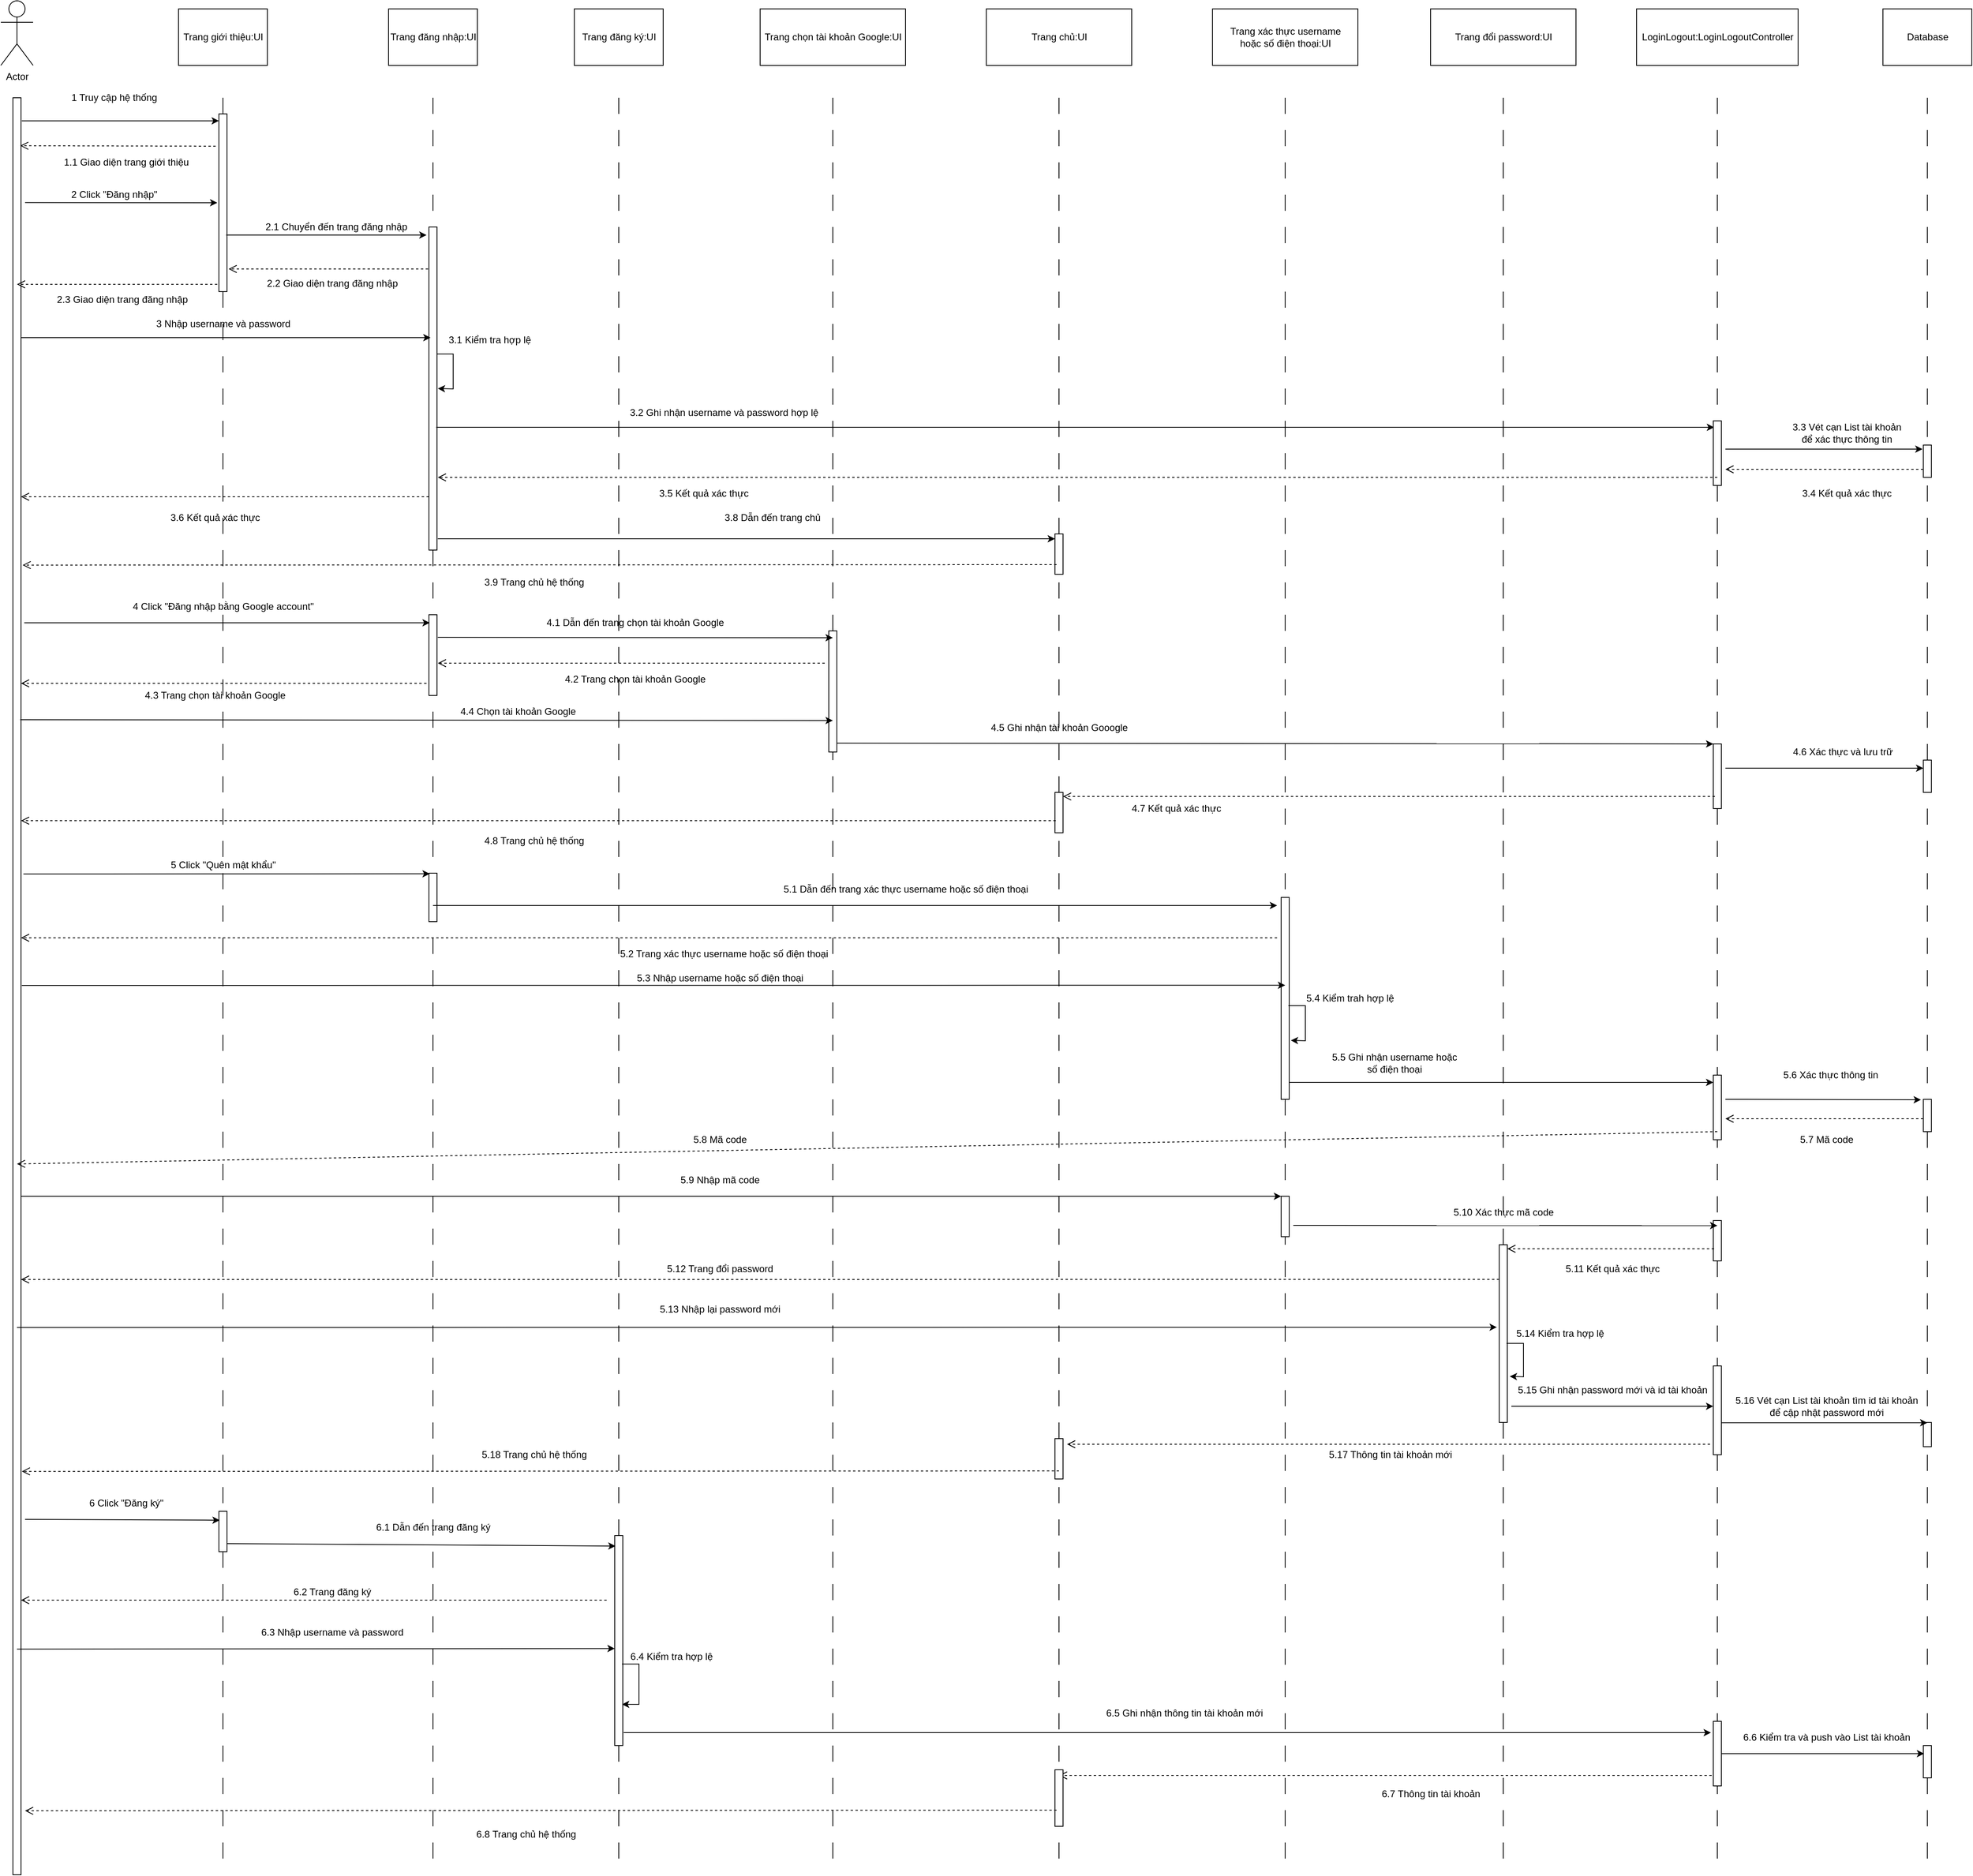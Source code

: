 <mxfile version="13.9.2" type="google"><diagram id="CUPDjBC2wS3wIYwBIbWn" name="Page-1"><mxGraphModel dx="868" dy="492" grid="1" gridSize="10" guides="1" tooltips="1" connect="1" arrows="1" fold="1" page="1" pageScale="1" pageWidth="850" pageHeight="1100" math="0" shadow="0"><root><mxCell id="0"/><mxCell id="1" parent="0"/><mxCell id="hWEHKw0oi7JlBemPA37--1" value="Actor" style="shape=umlActor;verticalLabelPosition=bottom;verticalAlign=top;html=1;" parent="1" vertex="1"><mxGeometry x="80" y="40" width="40" height="80" as="geometry"/></mxCell><mxCell id="hWEHKw0oi7JlBemPA37--2" value="" style="html=1;points=[];perimeter=orthogonalPerimeter;" parent="1" vertex="1"><mxGeometry x="95" y="160" width="10" height="2200" as="geometry"/></mxCell><mxCell id="hWEHKw0oi7JlBemPA37--3" value="Trang giới thiệu:UI" style="html=1;" parent="1" vertex="1"><mxGeometry x="300" y="50" width="110" height="70" as="geometry"/></mxCell><mxCell id="hWEHKw0oi7JlBemPA37--4" value="Trang đăng nhập:UI" style="html=1;" parent="1" vertex="1"><mxGeometry x="560" y="50" width="110" height="70" as="geometry"/></mxCell><mxCell id="hWEHKw0oi7JlBemPA37--5" value="Trang đăng ký:UI" style="html=1;" parent="1" vertex="1"><mxGeometry x="790" y="50" width="110" height="70" as="geometry"/></mxCell><mxCell id="hWEHKw0oi7JlBemPA37--6" value="Trang chọn tài khoản Google:UI" style="html=1;" parent="1" vertex="1"><mxGeometry x="1020" y="50" width="180" height="70" as="geometry"/></mxCell><mxCell id="hWEHKw0oi7JlBemPA37--7" value="LoginLogout:LoginLogoutController" style="html=1;" parent="1" vertex="1"><mxGeometry x="2105" y="50" width="200" height="70" as="geometry"/></mxCell><mxCell id="hWEHKw0oi7JlBemPA37--8" value="Database" style="html=1;" parent="1" vertex="1"><mxGeometry x="2410" y="50" width="110" height="70" as="geometry"/></mxCell><mxCell id="hWEHKw0oi7JlBemPA37--9" value="" style="line;strokeWidth=1;direction=south;html=1;dashed=1;dashPattern=20 20;" parent="1" vertex="1"><mxGeometry x="350" y="160" width="10" height="2200" as="geometry"/></mxCell><mxCell id="hWEHKw0oi7JlBemPA37--12" value="" style="line;strokeWidth=1;direction=south;html=1;dashed=1;dashPattern=20 20;" parent="1" vertex="1"><mxGeometry x="610" y="160" width="10" height="2200" as="geometry"/></mxCell><mxCell id="hWEHKw0oi7JlBemPA37--13" value="" style="line;strokeWidth=1;direction=south;html=1;dashed=1;dashPattern=20 20;" parent="1" vertex="1"><mxGeometry x="840" y="160" width="10" height="2200" as="geometry"/></mxCell><mxCell id="hWEHKw0oi7JlBemPA37--14" value="" style="line;strokeWidth=1;direction=south;html=1;dashed=1;dashPattern=20 20;" parent="1" vertex="1"><mxGeometry x="1105" y="160" width="10" height="2200" as="geometry"/></mxCell><mxCell id="hWEHKw0oi7JlBemPA37--15" value="" style="line;strokeWidth=1;direction=south;html=1;dashed=1;dashPattern=20 20;" parent="1" vertex="1"><mxGeometry x="2200" y="160" width="10" height="2200" as="geometry"/></mxCell><mxCell id="hWEHKw0oi7JlBemPA37--16" value="" style="line;strokeWidth=1;direction=south;html=1;dashed=1;dashPattern=20 20;" parent="1" vertex="1"><mxGeometry x="2460" y="160" width="10" height="2200" as="geometry"/></mxCell><mxCell id="p5-qOaC-s5aJqxUV4c3C-1" value="" style="endArrow=classic;html=1;exitX=1.1;exitY=0.013;exitDx=0;exitDy=0;exitPerimeter=0;" parent="1" source="hWEHKw0oi7JlBemPA37--2" target="p5-qOaC-s5aJqxUV4c3C-2" edge="1"><mxGeometry width="50" height="50" relative="1" as="geometry"><mxPoint x="420" y="280" as="sourcePoint"/><mxPoint x="310" y="182" as="targetPoint"/></mxGeometry></mxCell><mxCell id="p5-qOaC-s5aJqxUV4c3C-2" value="" style="html=1;points=[];perimeter=orthogonalPerimeter;" parent="1" vertex="1"><mxGeometry x="350" y="180" width="10" height="220" as="geometry"/></mxCell><mxCell id="p5-qOaC-s5aJqxUV4c3C-3" value="1 Truy cập hệ thống" style="text;html=1;align=center;verticalAlign=middle;resizable=0;points=[];autosize=1;" parent="1" vertex="1"><mxGeometry x="160" y="150" width="120" height="20" as="geometry"/></mxCell><mxCell id="p5-qOaC-s5aJqxUV4c3C-4" value="" style="html=1;verticalAlign=bottom;endArrow=open;dashed=1;endSize=8;entryX=0.9;entryY=0.027;entryDx=0;entryDy=0;entryPerimeter=0;" parent="1" target="hWEHKw0oi7JlBemPA37--2" edge="1"><mxGeometry relative="1" as="geometry"><mxPoint x="346" y="220" as="sourcePoint"/><mxPoint x="400" y="260" as="targetPoint"/></mxGeometry></mxCell><mxCell id="p5-qOaC-s5aJqxUV4c3C-5" value="1.1 Giao diện trang giới thiệu" style="text;html=1;align=center;verticalAlign=middle;resizable=0;points=[];autosize=1;" parent="1" vertex="1"><mxGeometry x="150" y="230" width="170" height="20" as="geometry"/></mxCell><mxCell id="55dlHWqu9DWazeISwio_-1" value="" style="endArrow=classic;html=1;exitX=1.5;exitY=0.059;exitDx=0;exitDy=0;exitPerimeter=0;" edge="1" parent="1" source="hWEHKw0oi7JlBemPA37--2"><mxGeometry width="50" height="50" relative="1" as="geometry"><mxPoint x="420" y="380" as="sourcePoint"/><mxPoint x="348" y="290" as="targetPoint"/></mxGeometry></mxCell><mxCell id="55dlHWqu9DWazeISwio_-2" value="2 Click &quot;Đăng nhập&quot;" style="text;html=1;align=center;verticalAlign=middle;resizable=0;points=[];autosize=1;" vertex="1" parent="1"><mxGeometry x="160" y="270" width="120" height="20" as="geometry"/></mxCell><mxCell id="55dlHWqu9DWazeISwio_-12" style="edgeStyle=orthogonalEdgeStyle;rounded=0;orthogonalLoop=1;jettySize=auto;html=1;exitX=0.9;exitY=0.393;exitDx=0;exitDy=0;exitPerimeter=0;" edge="1" parent="1" source="55dlHWqu9DWazeISwio_-3"><mxGeometry relative="1" as="geometry"><mxPoint x="621" y="520" as="targetPoint"/></mxGeometry></mxCell><mxCell id="55dlHWqu9DWazeISwio_-3" value="" style="html=1;points=[];perimeter=orthogonalPerimeter;" vertex="1" parent="1"><mxGeometry x="610" y="320" width="10" height="400" as="geometry"/></mxCell><mxCell id="55dlHWqu9DWazeISwio_-4" value="" style="endArrow=classic;html=1;exitX=0.9;exitY=0.682;exitDx=0;exitDy=0;exitPerimeter=0;" edge="1" parent="1" source="p5-qOaC-s5aJqxUV4c3C-2"><mxGeometry width="50" height="50" relative="1" as="geometry"><mxPoint x="420" y="410" as="sourcePoint"/><mxPoint x="607" y="330" as="targetPoint"/></mxGeometry></mxCell><mxCell id="55dlHWqu9DWazeISwio_-5" value="2.1 Chuyển đến trang đăng nhập" style="text;html=1;align=center;verticalAlign=middle;resizable=0;points=[];autosize=1;" vertex="1" parent="1"><mxGeometry x="400" y="310" width="190" height="20" as="geometry"/></mxCell><mxCell id="55dlHWqu9DWazeISwio_-6" value="" style="html=1;verticalAlign=bottom;endArrow=open;dashed=1;endSize=8;" edge="1" parent="1"><mxGeometry relative="1" as="geometry"><mxPoint x="609" y="372" as="sourcePoint"/><mxPoint x="362" y="372" as="targetPoint"/></mxGeometry></mxCell><mxCell id="55dlHWqu9DWazeISwio_-7" value="2.2 Giao diện trang đăng nhập" style="text;html=1;align=center;verticalAlign=middle;resizable=0;points=[];autosize=1;" vertex="1" parent="1"><mxGeometry x="400" y="380" width="180" height="20" as="geometry"/></mxCell><mxCell id="55dlHWqu9DWazeISwio_-8" value="" style="html=1;verticalAlign=bottom;endArrow=open;dashed=1;endSize=8;entryX=0.5;entryY=0.105;entryDx=0;entryDy=0;entryPerimeter=0;exitX=-0.2;exitY=0.959;exitDx=0;exitDy=0;exitPerimeter=0;" edge="1" parent="1" source="p5-qOaC-s5aJqxUV4c3C-2" target="hWEHKw0oi7JlBemPA37--2"><mxGeometry relative="1" as="geometry"><mxPoint x="480" y="380" as="sourcePoint"/><mxPoint x="400" y="380" as="targetPoint"/></mxGeometry></mxCell><mxCell id="55dlHWqu9DWazeISwio_-9" value="2.3 Giao diện trang đăng nhập" style="text;html=1;align=center;verticalAlign=middle;resizable=0;points=[];autosize=1;" vertex="1" parent="1"><mxGeometry x="140" y="400" width="180" height="20" as="geometry"/></mxCell><mxCell id="55dlHWqu9DWazeISwio_-10" value="" style="endArrow=classic;html=1;exitX=1;exitY=0.135;exitDx=0;exitDy=0;exitPerimeter=0;" edge="1" parent="1" source="hWEHKw0oi7JlBemPA37--2"><mxGeometry width="50" height="50" relative="1" as="geometry"><mxPoint x="420" y="460" as="sourcePoint"/><mxPoint x="612" y="457" as="targetPoint"/></mxGeometry></mxCell><mxCell id="55dlHWqu9DWazeISwio_-11" value="3 Nhập username và password" style="text;html=1;align=center;verticalAlign=middle;resizable=0;points=[];autosize=1;" vertex="1" parent="1"><mxGeometry x="265" y="430" width="180" height="20" as="geometry"/></mxCell><mxCell id="55dlHWqu9DWazeISwio_-13" value="3.1 Kiểm tra hợp lệ" style="text;html=1;align=center;verticalAlign=middle;resizable=0;points=[];autosize=1;" vertex="1" parent="1"><mxGeometry x="625" y="450" width="120" height="20" as="geometry"/></mxCell><mxCell id="55dlHWqu9DWazeISwio_-16" value="Trang chủ:UI" style="html=1;" vertex="1" parent="1"><mxGeometry x="1300" y="50" width="180" height="70" as="geometry"/></mxCell><mxCell id="55dlHWqu9DWazeISwio_-17" value="" style="line;strokeWidth=1;direction=south;html=1;dashed=1;dashPattern=20 20;" vertex="1" parent="1"><mxGeometry x="1385" y="160" width="10" height="2200" as="geometry"/></mxCell><mxCell id="55dlHWqu9DWazeISwio_-18" value="" style="endArrow=classic;html=1;entryX=0.1;entryY=0.1;entryDx=0;entryDy=0;entryPerimeter=0;" edge="1" parent="1" target="55dlHWqu9DWazeISwio_-19"><mxGeometry width="50" height="50" relative="1" as="geometry"><mxPoint x="619" y="568" as="sourcePoint"/><mxPoint x="1350" y="568" as="targetPoint"/></mxGeometry></mxCell><mxCell id="55dlHWqu9DWazeISwio_-19" value="" style="html=1;points=[];perimeter=orthogonalPerimeter;" vertex="1" parent="1"><mxGeometry x="2200" y="560" width="10" height="80" as="geometry"/></mxCell><mxCell id="55dlHWqu9DWazeISwio_-20" value="3.2 Ghi nhận username và password hợp lệ" style="text;html=1;align=center;verticalAlign=middle;resizable=0;points=[];autosize=1;" vertex="1" parent="1"><mxGeometry x="850" y="540" width="250" height="20" as="geometry"/></mxCell><mxCell id="55dlHWqu9DWazeISwio_-21" value="" style="html=1;points=[];perimeter=orthogonalPerimeter;" vertex="1" parent="1"><mxGeometry x="2460" y="590" width="10" height="40" as="geometry"/></mxCell><mxCell id="55dlHWqu9DWazeISwio_-22" value="" style="endArrow=classic;html=1;entryX=-0.1;entryY=0.125;entryDx=0;entryDy=0;entryPerimeter=0;exitX=1.5;exitY=0.438;exitDx=0;exitDy=0;exitPerimeter=0;" edge="1" parent="1" source="55dlHWqu9DWazeISwio_-19" target="55dlHWqu9DWazeISwio_-21"><mxGeometry width="50" height="50" relative="1" as="geometry"><mxPoint x="1970" y="595" as="sourcePoint"/><mxPoint x="1790" y="460" as="targetPoint"/></mxGeometry></mxCell><mxCell id="55dlHWqu9DWazeISwio_-23" value="&lt;div&gt;3.3 Vét cạn List tài khoản&lt;/div&gt;&lt;div&gt;để xác thực thông tin&lt;/div&gt;" style="text;html=1;align=center;verticalAlign=middle;resizable=0;points=[];autosize=1;" vertex="1" parent="1"><mxGeometry x="2290" y="560" width="150" height="30" as="geometry"/></mxCell><mxCell id="55dlHWqu9DWazeISwio_-24" value="" style="html=1;verticalAlign=bottom;endArrow=open;dashed=1;endSize=8;exitX=0;exitY=0.75;exitDx=0;exitDy=0;exitPerimeter=0;entryX=1.5;entryY=0.75;entryDx=0;entryDy=0;entryPerimeter=0;" edge="1" parent="1" source="55dlHWqu9DWazeISwio_-21" target="55dlHWqu9DWazeISwio_-19"><mxGeometry relative="1" as="geometry"><mxPoint x="1900" y="490" as="sourcePoint"/><mxPoint x="1820" y="490" as="targetPoint"/></mxGeometry></mxCell><mxCell id="55dlHWqu9DWazeISwio_-25" value="3.4 Kết quả xác thực" style="text;html=1;align=center;verticalAlign=middle;resizable=0;points=[];autosize=1;" vertex="1" parent="1"><mxGeometry x="2300" y="640" width="130" height="20" as="geometry"/></mxCell><mxCell id="55dlHWqu9DWazeISwio_-26" value="" style="html=1;verticalAlign=bottom;endArrow=open;dashed=1;endSize=8;exitX=0.5;exitY=0.875;exitDx=0;exitDy=0;exitPerimeter=0;" edge="1" parent="1" source="55dlHWqu9DWazeISwio_-19"><mxGeometry relative="1" as="geometry"><mxPoint x="1663" y="630" as="sourcePoint"/><mxPoint x="621" y="630" as="targetPoint"/></mxGeometry></mxCell><mxCell id="55dlHWqu9DWazeISwio_-27" value="3.5 Kết quả xác thực" style="text;html=1;align=center;verticalAlign=middle;resizable=0;points=[];autosize=1;" vertex="1" parent="1"><mxGeometry x="885" y="640" width="130" height="20" as="geometry"/></mxCell><mxCell id="55dlHWqu9DWazeISwio_-28" value="" style="html=1;verticalAlign=bottom;endArrow=open;dashed=1;endSize=8;exitX=0;exitY=0.835;exitDx=0;exitDy=0;exitPerimeter=0;" edge="1" parent="1" source="55dlHWqu9DWazeISwio_-3" target="hWEHKw0oi7JlBemPA37--2"><mxGeometry relative="1" as="geometry"><mxPoint x="480" y="520" as="sourcePoint"/><mxPoint x="400" y="520" as="targetPoint"/></mxGeometry></mxCell><mxCell id="55dlHWqu9DWazeISwio_-29" value="3.6 Kết quả xác thực" style="text;html=1;align=center;verticalAlign=middle;resizable=0;points=[];autosize=1;" vertex="1" parent="1"><mxGeometry x="280" y="670" width="130" height="20" as="geometry"/></mxCell><mxCell id="55dlHWqu9DWazeISwio_-30" value="" style="html=1;points=[];perimeter=orthogonalPerimeter;" vertex="1" parent="1"><mxGeometry x="1385" y="700" width="10" height="50" as="geometry"/></mxCell><mxCell id="55dlHWqu9DWazeISwio_-31" value="" style="endArrow=classic;html=1;entryX=0;entryY=0.12;entryDx=0;entryDy=0;entryPerimeter=0;" edge="1" parent="1" target="55dlHWqu9DWazeISwio_-30"><mxGeometry width="50" height="50" relative="1" as="geometry"><mxPoint x="621" y="706" as="sourcePoint"/><mxPoint x="1050" y="550" as="targetPoint"/></mxGeometry></mxCell><mxCell id="55dlHWqu9DWazeISwio_-32" value="3.8 Dẫn đến trang chủ" style="text;html=1;align=center;verticalAlign=middle;resizable=0;points=[];autosize=1;" vertex="1" parent="1"><mxGeometry x="965" y="670" width="140" height="20" as="geometry"/></mxCell><mxCell id="55dlHWqu9DWazeISwio_-33" value="" style="html=1;verticalAlign=bottom;endArrow=open;dashed=1;endSize=8;exitX=0.2;exitY=0.76;exitDx=0;exitDy=0;exitPerimeter=0;entryX=1.2;entryY=0.263;entryDx=0;entryDy=0;entryPerimeter=0;" edge="1" parent="1" source="55dlHWqu9DWazeISwio_-30" target="hWEHKw0oi7JlBemPA37--2"><mxGeometry relative="1" as="geometry"><mxPoint x="1060" y="570" as="sourcePoint"/><mxPoint x="980" y="570" as="targetPoint"/></mxGeometry></mxCell><mxCell id="55dlHWqu9DWazeISwio_-34" value="3.9 Trang chủ hệ thống" style="text;html=1;align=center;verticalAlign=middle;resizable=0;points=[];autosize=1;" vertex="1" parent="1"><mxGeometry x="670" y="750" width="140" height="20" as="geometry"/></mxCell><mxCell id="55dlHWqu9DWazeISwio_-35" value="" style="html=1;points=[];perimeter=orthogonalPerimeter;" vertex="1" parent="1"><mxGeometry x="610" y="800" width="10" height="100" as="geometry"/></mxCell><mxCell id="55dlHWqu9DWazeISwio_-36" value="" style="endArrow=classic;html=1;entryX=0.1;entryY=0.1;entryDx=0;entryDy=0;entryPerimeter=0;" edge="1" parent="1" target="55dlHWqu9DWazeISwio_-35"><mxGeometry width="50" height="50" relative="1" as="geometry"><mxPoint x="109" y="810" as="sourcePoint"/><mxPoint x="450" y="700" as="targetPoint"/></mxGeometry></mxCell><mxCell id="55dlHWqu9DWazeISwio_-37" value="4 Click &quot;Đăng nhập bằng Google account&quot;" style="text;html=1;align=center;verticalAlign=middle;resizable=0;points=[];autosize=1;" vertex="1" parent="1"><mxGeometry x="235" y="780" width="240" height="20" as="geometry"/></mxCell><mxCell id="55dlHWqu9DWazeISwio_-38" value="" style="html=1;points=[];perimeter=orthogonalPerimeter;" vertex="1" parent="1"><mxGeometry x="1105" y="820" width="10" height="150" as="geometry"/></mxCell><mxCell id="55dlHWqu9DWazeISwio_-39" value="" style="endArrow=classic;html=1;entryX=0.5;entryY=0.057;entryDx=0;entryDy=0;entryPerimeter=0;" edge="1" parent="1" target="55dlHWqu9DWazeISwio_-38"><mxGeometry width="50" height="50" relative="1" as="geometry"><mxPoint x="621" y="828" as="sourcePoint"/><mxPoint x="800" y="780" as="targetPoint"/></mxGeometry></mxCell><mxCell id="55dlHWqu9DWazeISwio_-40" value="4.1 Dẫn đến trang chọn tài khoản Google" style="text;html=1;align=center;verticalAlign=middle;resizable=0;points=[];autosize=1;" vertex="1" parent="1"><mxGeometry x="745" y="800" width="240" height="20" as="geometry"/></mxCell><mxCell id="55dlHWqu9DWazeISwio_-41" value="" style="html=1;verticalAlign=bottom;endArrow=open;dashed=1;endSize=8;entryX=1.1;entryY=0.6;entryDx=0;entryDy=0;entryPerimeter=0;" edge="1" parent="1" target="55dlHWqu9DWazeISwio_-35"><mxGeometry relative="1" as="geometry"><mxPoint x="1100" y="860" as="sourcePoint"/><mxPoint x="750" y="810" as="targetPoint"/></mxGeometry></mxCell><mxCell id="55dlHWqu9DWazeISwio_-43" value="4.2 Trang chọn tài khoản Google" style="text;html=1;align=center;verticalAlign=middle;resizable=0;points=[];autosize=1;" vertex="1" parent="1"><mxGeometry x="770" y="870" width="190" height="20" as="geometry"/></mxCell><mxCell id="55dlHWqu9DWazeISwio_-44" value="" style="html=1;verticalAlign=bottom;endArrow=open;dashed=1;endSize=8;exitX=-0.3;exitY=0.85;exitDx=0;exitDy=0;exitPerimeter=0;" edge="1" parent="1" source="55dlHWqu9DWazeISwio_-35" target="hWEHKw0oi7JlBemPA37--2"><mxGeometry relative="1" as="geometry"><mxPoint x="520" y="810" as="sourcePoint"/><mxPoint x="440" y="810" as="targetPoint"/></mxGeometry></mxCell><mxCell id="55dlHWqu9DWazeISwio_-46" value="4.3 Trang chọn tài khoản Google" style="text;html=1;align=center;verticalAlign=middle;resizable=0;points=[];autosize=1;" vertex="1" parent="1"><mxGeometry x="250" y="890" width="190" height="20" as="geometry"/></mxCell><mxCell id="55dlHWqu9DWazeISwio_-47" value="" style="endArrow=classic;html=1;exitX=0.9;exitY=0.35;exitDx=0;exitDy=0;exitPerimeter=0;" edge="1" parent="1" source="hWEHKw0oi7JlBemPA37--2"><mxGeometry width="50" height="50" relative="1" as="geometry"><mxPoint x="109" y="931" as="sourcePoint"/><mxPoint x="1110" y="931" as="targetPoint"/></mxGeometry></mxCell><mxCell id="55dlHWqu9DWazeISwio_-48" value="4.4 Chọn tài khoản Google" style="text;html=1;align=center;verticalAlign=middle;resizable=0;points=[];autosize=1;" vertex="1" parent="1"><mxGeometry x="640" y="910" width="160" height="20" as="geometry"/></mxCell><mxCell id="55dlHWqu9DWazeISwio_-49" value="" style="html=1;points=[];perimeter=orthogonalPerimeter;" vertex="1" parent="1"><mxGeometry x="2200" y="960" width="10" height="80" as="geometry"/></mxCell><mxCell id="55dlHWqu9DWazeISwio_-50" value="" style="endArrow=classic;html=1;exitX=1;exitY=0.927;exitDx=0;exitDy=0;exitPerimeter=0;" edge="1" parent="1" source="55dlHWqu9DWazeISwio_-38" target="55dlHWqu9DWazeISwio_-49"><mxGeometry width="50" height="50" relative="1" as="geometry"><mxPoint x="1310" y="1020" as="sourcePoint"/><mxPoint x="1360" y="970" as="targetPoint"/></mxGeometry></mxCell><mxCell id="55dlHWqu9DWazeISwio_-51" value="4.5 Ghi nhận tài khoản Gooogle" style="text;html=1;align=center;verticalAlign=middle;resizable=0;points=[];autosize=1;" vertex="1" parent="1"><mxGeometry x="1295" y="930" width="190" height="20" as="geometry"/></mxCell><mxCell id="55dlHWqu9DWazeISwio_-52" value="" style="html=1;points=[];perimeter=orthogonalPerimeter;" vertex="1" parent="1"><mxGeometry x="2460" y="980" width="10" height="40" as="geometry"/></mxCell><mxCell id="55dlHWqu9DWazeISwio_-53" value="" style="endArrow=classic;html=1;exitX=1.5;exitY=0.375;exitDx=0;exitDy=0;exitPerimeter=0;" edge="1" parent="1" source="55dlHWqu9DWazeISwio_-49" target="55dlHWqu9DWazeISwio_-52"><mxGeometry width="50" height="50" relative="1" as="geometry"><mxPoint x="1860" y="1020" as="sourcePoint"/><mxPoint x="1910" y="970" as="targetPoint"/></mxGeometry></mxCell><mxCell id="55dlHWqu9DWazeISwio_-54" value="4.6 Xác thực và lưu trữ" style="text;html=1;align=center;verticalAlign=middle;resizable=0;points=[];autosize=1;" vertex="1" parent="1"><mxGeometry x="2290" y="960" width="140" height="20" as="geometry"/></mxCell><mxCell id="55dlHWqu9DWazeISwio_-55" value="" style="html=1;points=[];perimeter=orthogonalPerimeter;" vertex="1" parent="1"><mxGeometry x="1385" y="1020" width="10" height="50" as="geometry"/></mxCell><mxCell id="55dlHWqu9DWazeISwio_-56" value="" style="html=1;verticalAlign=bottom;endArrow=open;dashed=1;endSize=8;exitX=0.2;exitY=0.813;exitDx=0;exitDy=0;exitPerimeter=0;" edge="1" parent="1" source="55dlHWqu9DWazeISwio_-49" target="55dlHWqu9DWazeISwio_-55"><mxGeometry relative="1" as="geometry"><mxPoint x="1520" y="1030" as="sourcePoint"/><mxPoint x="1440" y="1030" as="targetPoint"/></mxGeometry></mxCell><mxCell id="55dlHWqu9DWazeISwio_-57" value="4.7 Kết quả xác thực" style="text;html=1;align=center;verticalAlign=middle;resizable=0;points=[];autosize=1;" vertex="1" parent="1"><mxGeometry x="1470" y="1030" width="130" height="20" as="geometry"/></mxCell><mxCell id="55dlHWqu9DWazeISwio_-58" value="" style="html=1;verticalAlign=bottom;endArrow=open;dashed=1;endSize=8;exitX=0.1;exitY=0.7;exitDx=0;exitDy=0;exitPerimeter=0;" edge="1" parent="1" source="55dlHWqu9DWazeISwio_-55" target="hWEHKw0oi7JlBemPA37--2"><mxGeometry relative="1" as="geometry"><mxPoint x="1260" y="1030" as="sourcePoint"/><mxPoint x="1180" y="1030" as="targetPoint"/></mxGeometry></mxCell><mxCell id="55dlHWqu9DWazeISwio_-59" value="4.8 Trang chủ hệ thống" style="text;html=1;align=center;verticalAlign=middle;resizable=0;points=[];autosize=1;" vertex="1" parent="1"><mxGeometry x="670" y="1070" width="140" height="20" as="geometry"/></mxCell><mxCell id="55dlHWqu9DWazeISwio_-60" value="" style="html=1;points=[];perimeter=orthogonalPerimeter;" vertex="1" parent="1"><mxGeometry x="610" y="1120" width="10" height="60" as="geometry"/></mxCell><mxCell id="55dlHWqu9DWazeISwio_-61" value="" style="endArrow=classic;html=1;entryX=0.1;entryY=0.013;entryDx=0;entryDy=0;entryPerimeter=0;" edge="1" parent="1" target="55dlHWqu9DWazeISwio_-60"><mxGeometry width="50" height="50" relative="1" as="geometry"><mxPoint x="108" y="1121" as="sourcePoint"/><mxPoint x="450" y="1120" as="targetPoint"/></mxGeometry></mxCell><mxCell id="55dlHWqu9DWazeISwio_-62" value="5 Click &quot;Quên mật khẩu&quot;" style="text;html=1;align=center;verticalAlign=middle;resizable=0;points=[];autosize=1;" vertex="1" parent="1"><mxGeometry x="280" y="1100" width="150" height="20" as="geometry"/></mxCell><mxCell id="55dlHWqu9DWazeISwio_-64" value="&lt;div&gt;Trang xác thực username&lt;/div&gt;&lt;div&gt;hoặc số điện thoại:UI&lt;/div&gt;" style="html=1;" vertex="1" parent="1"><mxGeometry x="1580" y="50" width="180" height="70" as="geometry"/></mxCell><mxCell id="55dlHWqu9DWazeISwio_-65" value="" style="line;strokeWidth=1;direction=south;html=1;dashed=1;dashPattern=20 20;" vertex="1" parent="1"><mxGeometry x="1665" y="160" width="10" height="2200" as="geometry"/></mxCell><mxCell id="55dlHWqu9DWazeISwio_-66" value="" style="html=1;points=[];perimeter=orthogonalPerimeter;" vertex="1" parent="1"><mxGeometry x="1665" y="1150" width="10" height="250" as="geometry"/></mxCell><mxCell id="55dlHWqu9DWazeISwio_-67" value="" style="endArrow=classic;html=1;" edge="1" parent="1"><mxGeometry width="50" height="50" relative="1" as="geometry"><mxPoint x="615" y="1160" as="sourcePoint"/><mxPoint x="1660" y="1160" as="targetPoint"/></mxGeometry></mxCell><mxCell id="55dlHWqu9DWazeISwio_-68" value="5.1 Dẫn đến trang xác thực username hoặc số điện thoại" style="text;html=1;align=center;verticalAlign=middle;resizable=0;points=[];autosize=1;" vertex="1" parent="1"><mxGeometry x="1040" y="1130" width="320" height="20" as="geometry"/></mxCell><mxCell id="55dlHWqu9DWazeISwio_-69" value="" style="html=1;verticalAlign=bottom;endArrow=open;dashed=1;endSize=8;" edge="1" parent="1" target="hWEHKw0oi7JlBemPA37--2"><mxGeometry relative="1" as="geometry"><mxPoint x="1660" y="1200" as="sourcePoint"/><mxPoint x="1420" y="1170" as="targetPoint"/></mxGeometry></mxCell><mxCell id="55dlHWqu9DWazeISwio_-70" value="5.2 Trang xác thực username hoặc số điện thoại" style="text;html=1;align=center;verticalAlign=middle;resizable=0;points=[];autosize=1;" vertex="1" parent="1"><mxGeometry x="840" y="1210" width="270" height="20" as="geometry"/></mxCell><mxCell id="55dlHWqu9DWazeISwio_-71" value="" style="endArrow=classic;html=1;entryX=0.5;entryY=0.435;entryDx=0;entryDy=0;entryPerimeter=0;" edge="1" parent="1" target="55dlHWqu9DWazeISwio_-66"><mxGeometry width="50" height="50" relative="1" as="geometry"><mxPoint x="106" y="1259" as="sourcePoint"/><mxPoint x="370" y="1150" as="targetPoint"/></mxGeometry></mxCell><mxCell id="55dlHWqu9DWazeISwio_-72" value="5.3 Nhập username hoặc số điện thoại" style="text;html=1;align=center;verticalAlign=middle;resizable=0;points=[];autosize=1;" vertex="1" parent="1"><mxGeometry x="860" y="1240" width="220" height="20" as="geometry"/></mxCell><mxCell id="55dlHWqu9DWazeISwio_-74" style="edgeStyle=orthogonalEdgeStyle;rounded=0;orthogonalLoop=1;jettySize=auto;html=1;exitX=0.9;exitY=0.536;exitDx=0;exitDy=0;exitPerimeter=0;" edge="1" parent="1" source="55dlHWqu9DWazeISwio_-66"><mxGeometry relative="1" as="geometry"><mxPoint x="1677" y="1327" as="targetPoint"/></mxGeometry></mxCell><mxCell id="55dlHWqu9DWazeISwio_-75" value="5.4 Kiểm trah hợp lệ" style="text;html=1;align=center;verticalAlign=middle;resizable=0;points=[];autosize=1;" vertex="1" parent="1"><mxGeometry x="1690" y="1265" width="120" height="20" as="geometry"/></mxCell><mxCell id="55dlHWqu9DWazeISwio_-78" value="" style="endArrow=classic;html=1;exitX=1;exitY=0.916;exitDx=0;exitDy=0;exitPerimeter=0;" edge="1" parent="1" source="55dlHWqu9DWazeISwio_-66" target="55dlHWqu9DWazeISwio_-79"><mxGeometry width="50" height="50" relative="1" as="geometry"><mxPoint x="1970" y="1200" as="sourcePoint"/><mxPoint x="2020" y="1150" as="targetPoint"/></mxGeometry></mxCell><mxCell id="55dlHWqu9DWazeISwio_-79" value="" style="html=1;points=[];perimeter=orthogonalPerimeter;" vertex="1" parent="1"><mxGeometry x="2200" y="1370" width="10" height="80" as="geometry"/></mxCell><mxCell id="55dlHWqu9DWazeISwio_-80" value="&lt;div&gt;5.5 Ghi nhận username hoặc &lt;br&gt;&lt;/div&gt;&lt;div&gt;số điện thoại&lt;br&gt;&lt;/div&gt;" style="text;html=1;align=center;verticalAlign=middle;resizable=0;points=[];autosize=1;" vertex="1" parent="1"><mxGeometry x="1720" y="1340" width="170" height="30" as="geometry"/></mxCell><mxCell id="55dlHWqu9DWazeISwio_-81" value="" style="html=1;points=[];perimeter=orthogonalPerimeter;" vertex="1" parent="1"><mxGeometry x="2460" y="1400" width="10" height="40" as="geometry"/></mxCell><mxCell id="55dlHWqu9DWazeISwio_-82" value="" style="endArrow=classic;html=1;exitX=1.5;exitY=0.375;exitDx=0;exitDy=0;exitPerimeter=0;entryX=-0.3;entryY=0.013;entryDx=0;entryDy=0;entryPerimeter=0;" edge="1" parent="1" source="55dlHWqu9DWazeISwio_-79" target="55dlHWqu9DWazeISwio_-81"><mxGeometry width="50" height="50" relative="1" as="geometry"><mxPoint x="1910" y="1330" as="sourcePoint"/><mxPoint x="1960" y="1280" as="targetPoint"/></mxGeometry></mxCell><mxCell id="55dlHWqu9DWazeISwio_-83" value="5.6 Xác thực thông tin" style="text;html=1;align=center;verticalAlign=middle;resizable=0;points=[];autosize=1;" vertex="1" parent="1"><mxGeometry x="2280" y="1360" width="130" height="20" as="geometry"/></mxCell><mxCell id="55dlHWqu9DWazeISwio_-84" value="" style="html=1;verticalAlign=bottom;endArrow=open;dashed=1;endSize=8;exitX=0;exitY=0.6;exitDx=0;exitDy=0;exitPerimeter=0;entryX=1.5;entryY=0.675;entryDx=0;entryDy=0;entryPerimeter=0;" edge="1" parent="1" source="55dlHWqu9DWazeISwio_-81" target="55dlHWqu9DWazeISwio_-79"><mxGeometry relative="1" as="geometry"><mxPoint x="1970" y="1370" as="sourcePoint"/><mxPoint x="1890" y="1370" as="targetPoint"/></mxGeometry></mxCell><mxCell id="55dlHWqu9DWazeISwio_-85" value="5.7 Mã code" style="text;html=1;align=center;verticalAlign=middle;resizable=0;points=[];autosize=1;" vertex="1" parent="1"><mxGeometry x="2300" y="1440" width="80" height="20" as="geometry"/></mxCell><mxCell id="55dlHWqu9DWazeISwio_-86" value="" style="html=1;verticalAlign=bottom;endArrow=open;dashed=1;endSize=8;exitX=0.5;exitY=0.875;exitDx=0;exitDy=0;exitPerimeter=0;entryX=0.5;entryY=0.6;entryDx=0;entryDy=0;entryPerimeter=0;" edge="1" parent="1" source="55dlHWqu9DWazeISwio_-79" target="hWEHKw0oi7JlBemPA37--2"><mxGeometry relative="1" as="geometry"><mxPoint x="1750" y="1440" as="sourcePoint"/><mxPoint x="120" y="2030" as="targetPoint"/></mxGeometry></mxCell><mxCell id="55dlHWqu9DWazeISwio_-87" value="5.8 Mã code" style="text;html=1;align=center;verticalAlign=middle;resizable=0;points=[];autosize=1;" vertex="1" parent="1"><mxGeometry x="930" y="1440" width="80" height="20" as="geometry"/></mxCell><mxCell id="55dlHWqu9DWazeISwio_-88" value="" style="html=1;points=[];perimeter=orthogonalPerimeter;" vertex="1" parent="1"><mxGeometry x="1665" y="1520" width="10" height="50" as="geometry"/></mxCell><mxCell id="55dlHWqu9DWazeISwio_-89" value="" style="endArrow=classic;html=1;" edge="1" parent="1" source="hWEHKw0oi7JlBemPA37--2" target="55dlHWqu9DWazeISwio_-88"><mxGeometry width="50" height="50" relative="1" as="geometry"><mxPoint x="180" y="1360" as="sourcePoint"/><mxPoint x="230" y="1310" as="targetPoint"/></mxGeometry></mxCell><mxCell id="55dlHWqu9DWazeISwio_-90" value="5.9 Nhập mã code" style="text;html=1;align=center;verticalAlign=middle;resizable=0;points=[];autosize=1;" vertex="1" parent="1"><mxGeometry x="915" y="1490" width="110" height="20" as="geometry"/></mxCell><mxCell id="55dlHWqu9DWazeISwio_-91" value="" style="html=1;points=[];perimeter=orthogonalPerimeter;" vertex="1" parent="1"><mxGeometry x="2200" y="1550" width="10" height="50" as="geometry"/></mxCell><mxCell id="55dlHWqu9DWazeISwio_-92" value="" style="endArrow=classic;html=1;entryX=0.5;entryY=0.125;entryDx=0;entryDy=0;entryPerimeter=0;" edge="1" parent="1" target="55dlHWqu9DWazeISwio_-91"><mxGeometry width="50" height="50" relative="1" as="geometry"><mxPoint x="1680" y="1556" as="sourcePoint"/><mxPoint x="1730" y="1580" as="targetPoint"/></mxGeometry></mxCell><mxCell id="55dlHWqu9DWazeISwio_-93" value="5.10 Xác thực mã code" style="text;html=1;align=center;verticalAlign=middle;resizable=0;points=[];autosize=1;" vertex="1" parent="1"><mxGeometry x="1870" y="1530" width="140" height="20" as="geometry"/></mxCell><mxCell id="55dlHWqu9DWazeISwio_-94" value="&lt;div&gt;Trang đổi password:UI&lt;/div&gt;" style="html=1;" vertex="1" parent="1"><mxGeometry x="1850" y="50" width="180" height="70" as="geometry"/></mxCell><mxCell id="55dlHWqu9DWazeISwio_-95" value="" style="line;strokeWidth=1;direction=south;html=1;dashed=1;dashPattern=20 20;" vertex="1" parent="1"><mxGeometry x="1935" y="160" width="10" height="2200" as="geometry"/></mxCell><mxCell id="55dlHWqu9DWazeISwio_-96" value="" style="html=1;verticalAlign=bottom;endArrow=open;dashed=1;endSize=8;exitX=0.1;exitY=0.7;exitDx=0;exitDy=0;exitPerimeter=0;" edge="1" parent="1" source="55dlHWqu9DWazeISwio_-91" target="55dlHWqu9DWazeISwio_-97"><mxGeometry relative="1" as="geometry"><mxPoint x="2030" y="1630" as="sourcePoint"/><mxPoint x="2020" y="1585" as="targetPoint"/></mxGeometry></mxCell><mxCell id="55dlHWqu9DWazeISwio_-97" value="" style="html=1;points=[];perimeter=orthogonalPerimeter;" vertex="1" parent="1"><mxGeometry x="1935" y="1580" width="10" height="220" as="geometry"/></mxCell><mxCell id="55dlHWqu9DWazeISwio_-98" value="" style="html=1;verticalAlign=bottom;endArrow=open;dashed=1;endSize=8;exitX=0;exitY=0.195;exitDx=0;exitDy=0;exitPerimeter=0;entryX=1;entryY=0.665;entryDx=0;entryDy=0;entryPerimeter=0;" edge="1" parent="1" source="55dlHWqu9DWazeISwio_-97" target="hWEHKw0oi7JlBemPA37--2"><mxGeometry relative="1" as="geometry"><mxPoint x="1970" y="1690" as="sourcePoint"/><mxPoint x="1890" y="1690" as="targetPoint"/></mxGeometry></mxCell><mxCell id="55dlHWqu9DWazeISwio_-99" value="5.11 Kết quả xác thực" style="text;html=1;align=center;verticalAlign=middle;resizable=0;points=[];autosize=1;" vertex="1" parent="1"><mxGeometry x="2010" y="1600" width="130" height="20" as="geometry"/></mxCell><mxCell id="55dlHWqu9DWazeISwio_-100" value="5.12 Trang đổi password" style="text;html=1;align=center;verticalAlign=middle;resizable=0;points=[];autosize=1;" vertex="1" parent="1"><mxGeometry x="895" y="1600" width="150" height="20" as="geometry"/></mxCell><mxCell id="55dlHWqu9DWazeISwio_-101" value="" style="endArrow=classic;html=1;exitX=0.5;exitY=0.692;exitDx=0;exitDy=0;exitPerimeter=0;entryX=-0.3;entryY=0.464;entryDx=0;entryDy=0;entryPerimeter=0;" edge="1" parent="1" source="hWEHKw0oi7JlBemPA37--2" target="55dlHWqu9DWazeISwio_-97"><mxGeometry width="50" height="50" relative="1" as="geometry"><mxPoint x="360" y="1710" as="sourcePoint"/><mxPoint x="410" y="1660" as="targetPoint"/></mxGeometry></mxCell><mxCell id="55dlHWqu9DWazeISwio_-102" value="5.13 Nhập lại password mới" style="text;html=1;align=center;verticalAlign=middle;resizable=0;points=[];autosize=1;" vertex="1" parent="1"><mxGeometry x="890" y="1650" width="160" height="20" as="geometry"/></mxCell><mxCell id="55dlHWqu9DWazeISwio_-103" style="edgeStyle=orthogonalEdgeStyle;rounded=0;orthogonalLoop=1;jettySize=auto;html=1;exitX=0.9;exitY=0.555;exitDx=0;exitDy=0;exitPerimeter=0;" edge="1" parent="1" source="55dlHWqu9DWazeISwio_-97"><mxGeometry relative="1" as="geometry"><mxPoint x="1948" y="1743" as="targetPoint"/></mxGeometry></mxCell><mxCell id="55dlHWqu9DWazeISwio_-104" value="5.14 Kiểm tra hợp lệ" style="text;html=1;align=center;verticalAlign=middle;resizable=0;points=[];autosize=1;" vertex="1" parent="1"><mxGeometry x="1950" y="1680" width="120" height="20" as="geometry"/></mxCell><mxCell id="55dlHWqu9DWazeISwio_-105" value="" style="endArrow=classic;html=1;exitX=1.5;exitY=0.909;exitDx=0;exitDy=0;exitPerimeter=0;" edge="1" parent="1" source="55dlHWqu9DWazeISwio_-97" target="55dlHWqu9DWazeISwio_-106"><mxGeometry width="50" height="50" relative="1" as="geometry"><mxPoint x="2030" y="1710" as="sourcePoint"/><mxPoint x="2080" y="1660" as="targetPoint"/></mxGeometry></mxCell><mxCell id="55dlHWqu9DWazeISwio_-106" value="" style="html=1;points=[];perimeter=orthogonalPerimeter;" vertex="1" parent="1"><mxGeometry x="2200" y="1730" width="10" height="110" as="geometry"/></mxCell><mxCell id="55dlHWqu9DWazeISwio_-107" value="5.15 Ghi nhận password mới và id tài khoản" style="text;html=1;align=center;verticalAlign=middle;resizable=0;points=[];autosize=1;" vertex="1" parent="1"><mxGeometry x="1950" y="1750" width="250" height="20" as="geometry"/></mxCell><mxCell id="55dlHWqu9DWazeISwio_-108" value="" style="html=1;points=[];perimeter=orthogonalPerimeter;" vertex="1" parent="1"><mxGeometry x="2460" y="1800" width="10" height="30" as="geometry"/></mxCell><mxCell id="55dlHWqu9DWazeISwio_-109" value="" style="endArrow=classic;html=1;entryX=0.5;entryY=0.013;entryDx=0;entryDy=0;entryPerimeter=0;" edge="1" parent="1" source="55dlHWqu9DWazeISwio_-106" target="55dlHWqu9DWazeISwio_-108"><mxGeometry width="50" height="50" relative="1" as="geometry"><mxPoint x="2170" y="1900" as="sourcePoint"/><mxPoint x="2220" y="1850" as="targetPoint"/></mxGeometry></mxCell><mxCell id="55dlHWqu9DWazeISwio_-110" value="&lt;div&gt;5.16 Vét cạn List tài khoản tìm id tài khoản&lt;/div&gt;&lt;div&gt;để cập nhật password mới&lt;br&gt;&lt;/div&gt;" style="text;html=1;align=center;verticalAlign=middle;resizable=0;points=[];autosize=1;" vertex="1" parent="1"><mxGeometry x="2220" y="1765" width="240" height="30" as="geometry"/></mxCell><mxCell id="55dlHWqu9DWazeISwio_-111" value="" style="html=1;points=[];perimeter=orthogonalPerimeter;" vertex="1" parent="1"><mxGeometry x="1385" y="1820" width="10" height="50" as="geometry"/></mxCell><mxCell id="55dlHWqu9DWazeISwio_-112" value="" style="html=1;verticalAlign=bottom;endArrow=open;dashed=1;endSize=8;exitX=-0.4;exitY=0.882;exitDx=0;exitDy=0;exitPerimeter=0;entryX=1.5;entryY=0.14;entryDx=0;entryDy=0;entryPerimeter=0;" edge="1" parent="1" source="55dlHWqu9DWazeISwio_-106" target="55dlHWqu9DWazeISwio_-111"><mxGeometry relative="1" as="geometry"><mxPoint x="1840" y="1920" as="sourcePoint"/><mxPoint x="1590" y="1860" as="targetPoint"/></mxGeometry></mxCell><mxCell id="55dlHWqu9DWazeISwio_-113" value="5.17 Thông tin tài khoản mới" style="text;html=1;align=center;verticalAlign=middle;resizable=0;points=[];autosize=1;" vertex="1" parent="1"><mxGeometry x="1715" y="1830" width="170" height="20" as="geometry"/></mxCell><mxCell id="55dlHWqu9DWazeISwio_-114" value="" style="html=1;verticalAlign=bottom;endArrow=open;dashed=1;endSize=8;exitX=0.5;exitY=0.8;exitDx=0;exitDy=0;exitPerimeter=0;entryX=1.1;entryY=0.773;entryDx=0;entryDy=0;entryPerimeter=0;" edge="1" parent="1" source="55dlHWqu9DWazeISwio_-111" target="hWEHKw0oi7JlBemPA37--2"><mxGeometry relative="1" as="geometry"><mxPoint x="1230" y="1920" as="sourcePoint"/><mxPoint x="140" y="1859" as="targetPoint"/></mxGeometry></mxCell><mxCell id="55dlHWqu9DWazeISwio_-115" value="5.18 Trang chủ hệ thống" style="text;html=1;align=center;verticalAlign=middle;resizable=0;points=[];autosize=1;" vertex="1" parent="1"><mxGeometry x="665" y="1830" width="150" height="20" as="geometry"/></mxCell><mxCell id="55dlHWqu9DWazeISwio_-116" value="" style="html=1;points=[];perimeter=orthogonalPerimeter;" vertex="1" parent="1"><mxGeometry x="350" y="1910" width="10" height="50" as="geometry"/></mxCell><mxCell id="55dlHWqu9DWazeISwio_-117" value="" style="endArrow=classic;html=1;entryX=0.1;entryY=0.22;entryDx=0;entryDy=0;entryPerimeter=0;exitX=1.5;exitY=0.8;exitDx=0;exitDy=0;exitPerimeter=0;" edge="1" parent="1" source="hWEHKw0oi7JlBemPA37--2" target="55dlHWqu9DWazeISwio_-116"><mxGeometry width="50" height="50" relative="1" as="geometry"><mxPoint x="110" y="1921" as="sourcePoint"/><mxPoint x="410" y="1900" as="targetPoint"/></mxGeometry></mxCell><mxCell id="55dlHWqu9DWazeISwio_-118" value="6 Click &quot;Đăng ký&quot;" style="text;html=1;align=center;verticalAlign=middle;resizable=0;points=[];autosize=1;" vertex="1" parent="1"><mxGeometry x="180" y="1890" width="110" height="20" as="geometry"/></mxCell><mxCell id="55dlHWqu9DWazeISwio_-119" value="" style="html=1;points=[];perimeter=orthogonalPerimeter;" vertex="1" parent="1"><mxGeometry x="840" y="1940" width="10" height="260" as="geometry"/></mxCell><mxCell id="55dlHWqu9DWazeISwio_-120" value="" style="endArrow=classic;html=1;exitX=1;exitY=0.8;exitDx=0;exitDy=0;exitPerimeter=0;entryX=0.1;entryY=0.05;entryDx=0;entryDy=0;entryPerimeter=0;" edge="1" parent="1" source="55dlHWqu9DWazeISwio_-116" target="55dlHWqu9DWazeISwio_-119"><mxGeometry width="50" height="50" relative="1" as="geometry"><mxPoint x="500" y="1840" as="sourcePoint"/><mxPoint x="550" y="1790" as="targetPoint"/></mxGeometry></mxCell><mxCell id="55dlHWqu9DWazeISwio_-121" value="6.1 Dẫn đến trang đăng ký" style="text;html=1;align=center;verticalAlign=middle;resizable=0;points=[];autosize=1;" vertex="1" parent="1"><mxGeometry x="535" y="1920" width="160" height="20" as="geometry"/></mxCell><mxCell id="55dlHWqu9DWazeISwio_-122" value="" style="html=1;verticalAlign=bottom;endArrow=open;dashed=1;endSize=8;" edge="1" parent="1" target="hWEHKw0oi7JlBemPA37--2"><mxGeometry relative="1" as="geometry"><mxPoint x="830" y="2020" as="sourcePoint"/><mxPoint x="490" y="1820" as="targetPoint"/><Array as="points"><mxPoint x="480" y="2020"/></Array></mxGeometry></mxCell><mxCell id="55dlHWqu9DWazeISwio_-123" value="6.2 Trang đăng ký" style="text;html=1;align=center;verticalAlign=middle;resizable=0;points=[];autosize=1;" vertex="1" parent="1"><mxGeometry x="435" y="2000" width="110" height="20" as="geometry"/></mxCell><mxCell id="55dlHWqu9DWazeISwio_-124" value="" style="endArrow=classic;html=1;exitX=0.5;exitY=0.873;exitDx=0;exitDy=0;exitPerimeter=0;entryX=0;entryY=0.538;entryDx=0;entryDy=0;entryPerimeter=0;" edge="1" parent="1" source="hWEHKw0oi7JlBemPA37--2" target="55dlHWqu9DWazeISwio_-119"><mxGeometry width="50" height="50" relative="1" as="geometry"><mxPoint x="500" y="2100" as="sourcePoint"/><mxPoint x="550" y="2050" as="targetPoint"/></mxGeometry></mxCell><mxCell id="55dlHWqu9DWazeISwio_-125" value="6.3 Nhập username và password" style="text;html=1;align=center;verticalAlign=middle;resizable=0;points=[];autosize=1;" vertex="1" parent="1"><mxGeometry x="395" y="2050" width="190" height="20" as="geometry"/></mxCell><mxCell id="55dlHWqu9DWazeISwio_-126" style="edgeStyle=orthogonalEdgeStyle;rounded=0;orthogonalLoop=1;jettySize=auto;html=1;entryX=0.9;entryY=0.804;entryDx=0;entryDy=0;entryPerimeter=0;exitX=0.9;exitY=0.612;exitDx=0;exitDy=0;exitPerimeter=0;" edge="1" parent="1" source="55dlHWqu9DWazeISwio_-119" target="55dlHWqu9DWazeISwio_-119"><mxGeometry relative="1" as="geometry"/></mxCell><mxCell id="55dlHWqu9DWazeISwio_-127" value="6.4 Kiểm tra hợp lệ" style="text;html=1;align=center;verticalAlign=middle;resizable=0;points=[];autosize=1;" vertex="1" parent="1"><mxGeometry x="850" y="2080" width="120" height="20" as="geometry"/></mxCell><mxCell id="55dlHWqu9DWazeISwio_-128" value="" style="html=1;points=[];perimeter=orthogonalPerimeter;" vertex="1" parent="1"><mxGeometry x="2200" y="2170" width="10" height="80" as="geometry"/></mxCell><mxCell id="55dlHWqu9DWazeISwio_-129" value="" style="endArrow=classic;html=1;entryX=-0.3;entryY=0.175;entryDx=0;entryDy=0;entryPerimeter=0;" edge="1" parent="1" target="55dlHWqu9DWazeISwio_-128"><mxGeometry width="50" height="50" relative="1" as="geometry"><mxPoint x="851" y="2184" as="sourcePoint"/><mxPoint x="2010" y="2200" as="targetPoint"/></mxGeometry></mxCell><mxCell id="55dlHWqu9DWazeISwio_-130" value="6.5 Ghi nhận thông tin tài khoản mới" style="text;html=1;align=center;verticalAlign=middle;resizable=0;points=[];autosize=1;" vertex="1" parent="1"><mxGeometry x="1440" y="2150" width="210" height="20" as="geometry"/></mxCell><mxCell id="55dlHWqu9DWazeISwio_-131" value="" style="html=1;points=[];perimeter=orthogonalPerimeter;" vertex="1" parent="1"><mxGeometry x="2460" y="2200" width="10" height="40" as="geometry"/></mxCell><mxCell id="55dlHWqu9DWazeISwio_-132" value="" style="endArrow=classic;html=1;exitX=1;exitY=0.5;exitDx=0;exitDy=0;exitPerimeter=0;" edge="1" parent="1" source="55dlHWqu9DWazeISwio_-128"><mxGeometry width="50" height="50" relative="1" as="geometry"><mxPoint x="2080" y="2250" as="sourcePoint"/><mxPoint x="2461" y="2210" as="targetPoint"/></mxGeometry></mxCell><mxCell id="55dlHWqu9DWazeISwio_-133" value="6.6 Kiểm tra và push vào List tài khoản" style="text;html=1;align=center;verticalAlign=middle;resizable=0;points=[];autosize=1;" vertex="1" parent="1"><mxGeometry x="2230" y="2180" width="220" height="20" as="geometry"/></mxCell><mxCell id="55dlHWqu9DWazeISwio_-134" value="" style="html=1;verticalAlign=bottom;endArrow=open;dashed=1;endSize=8;entryX=0.5;entryY=0.1;entryDx=0;entryDy=0;entryPerimeter=0;" edge="1" parent="1" target="55dlHWqu9DWazeISwio_-136"><mxGeometry relative="1" as="geometry"><mxPoint x="2198" y="2237" as="sourcePoint"/><mxPoint x="1513" y="2238" as="targetPoint"/></mxGeometry></mxCell><mxCell id="55dlHWqu9DWazeISwio_-135" value="6.7 Thông tin tài khoản" style="text;html=1;align=center;verticalAlign=middle;resizable=0;points=[];autosize=1;" vertex="1" parent="1"><mxGeometry x="1780" y="2250" width="140" height="20" as="geometry"/></mxCell><mxCell id="55dlHWqu9DWazeISwio_-136" value="" style="html=1;points=[];perimeter=orthogonalPerimeter;" vertex="1" parent="1"><mxGeometry x="1385" y="2230" width="10" height="70" as="geometry"/></mxCell><mxCell id="55dlHWqu9DWazeISwio_-137" value="" style="html=1;verticalAlign=bottom;endArrow=open;dashed=1;endSize=8;exitX=0.2;exitY=0.714;exitDx=0;exitDy=0;exitPerimeter=0;entryX=1.5;entryY=0.964;entryDx=0;entryDy=0;entryPerimeter=0;" edge="1" parent="1" source="55dlHWqu9DWazeISwio_-136" target="hWEHKw0oi7JlBemPA37--2"><mxGeometry relative="1" as="geometry"><mxPoint x="1400" y="2230" as="sourcePoint"/><mxPoint x="140" y="2280" as="targetPoint"/></mxGeometry></mxCell><mxCell id="55dlHWqu9DWazeISwio_-138" value="6.8 Trang chủ hệ thống" style="text;html=1;align=center;verticalAlign=middle;resizable=0;points=[];autosize=1;" vertex="1" parent="1"><mxGeometry x="660" y="2300" width="140" height="20" as="geometry"/></mxCell></root></mxGraphModel></diagram></mxfile>